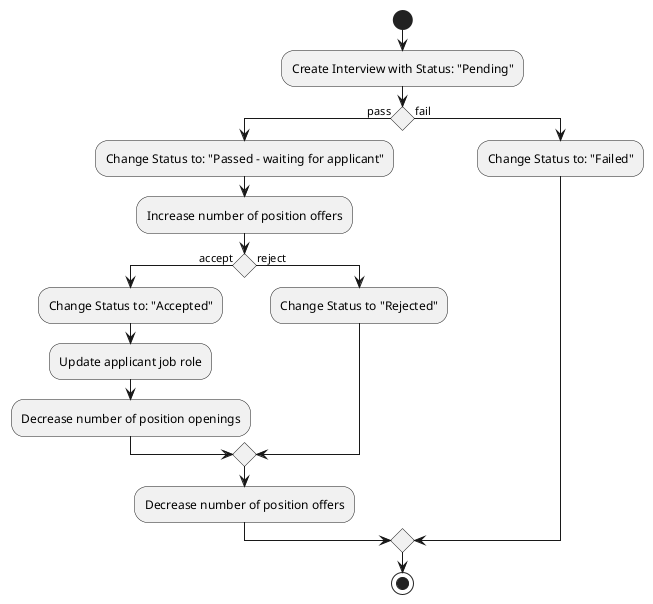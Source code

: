 @startuml
'https://plantuml.com/activity-diagram-beta

start
:Create Interview with Status: "Pending";
if () then (pass)
  :Change Status to: "Passed - waiting for applicant";
  :Increase number of position offers;
  if () then (accept)
    :Change Status to: "Accepted";
    :Update applicant job role;
    :Decrease number of position openings;
  else (reject)
    :Change Status to "Rejected";
  endif
  :Decrease number of position offers;
else (fail)
  :Change Status to: "Failed";
endif
stop

@enduml
